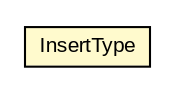 #!/usr/local/bin/dot
#
# Class diagram 
# Generated by UMLGraph version R5_6-24-gf6e263 (http://www.umlgraph.org/)
#

digraph G {
	edge [fontname="arial",fontsize=10,labelfontname="arial",labelfontsize=10];
	node [fontname="arial",fontsize=10,shape=plaintext];
	nodesep=0.25;
	ranksep=0.5;
	// org.oasis_open.docs.wsrf.rp_2.InsertType
	c703073 [label=<<table title="org.oasis_open.docs.wsrf.rp_2.InsertType" border="0" cellborder="1" cellspacing="0" cellpadding="2" port="p" bgcolor="lemonChiffon" href="./InsertType.html">
		<tr><td><table border="0" cellspacing="0" cellpadding="1">
<tr><td align="center" balign="center"> InsertType </td></tr>
		</table></td></tr>
		</table>>, URL="./InsertType.html", fontname="arial", fontcolor="black", fontsize=10.0];
}

